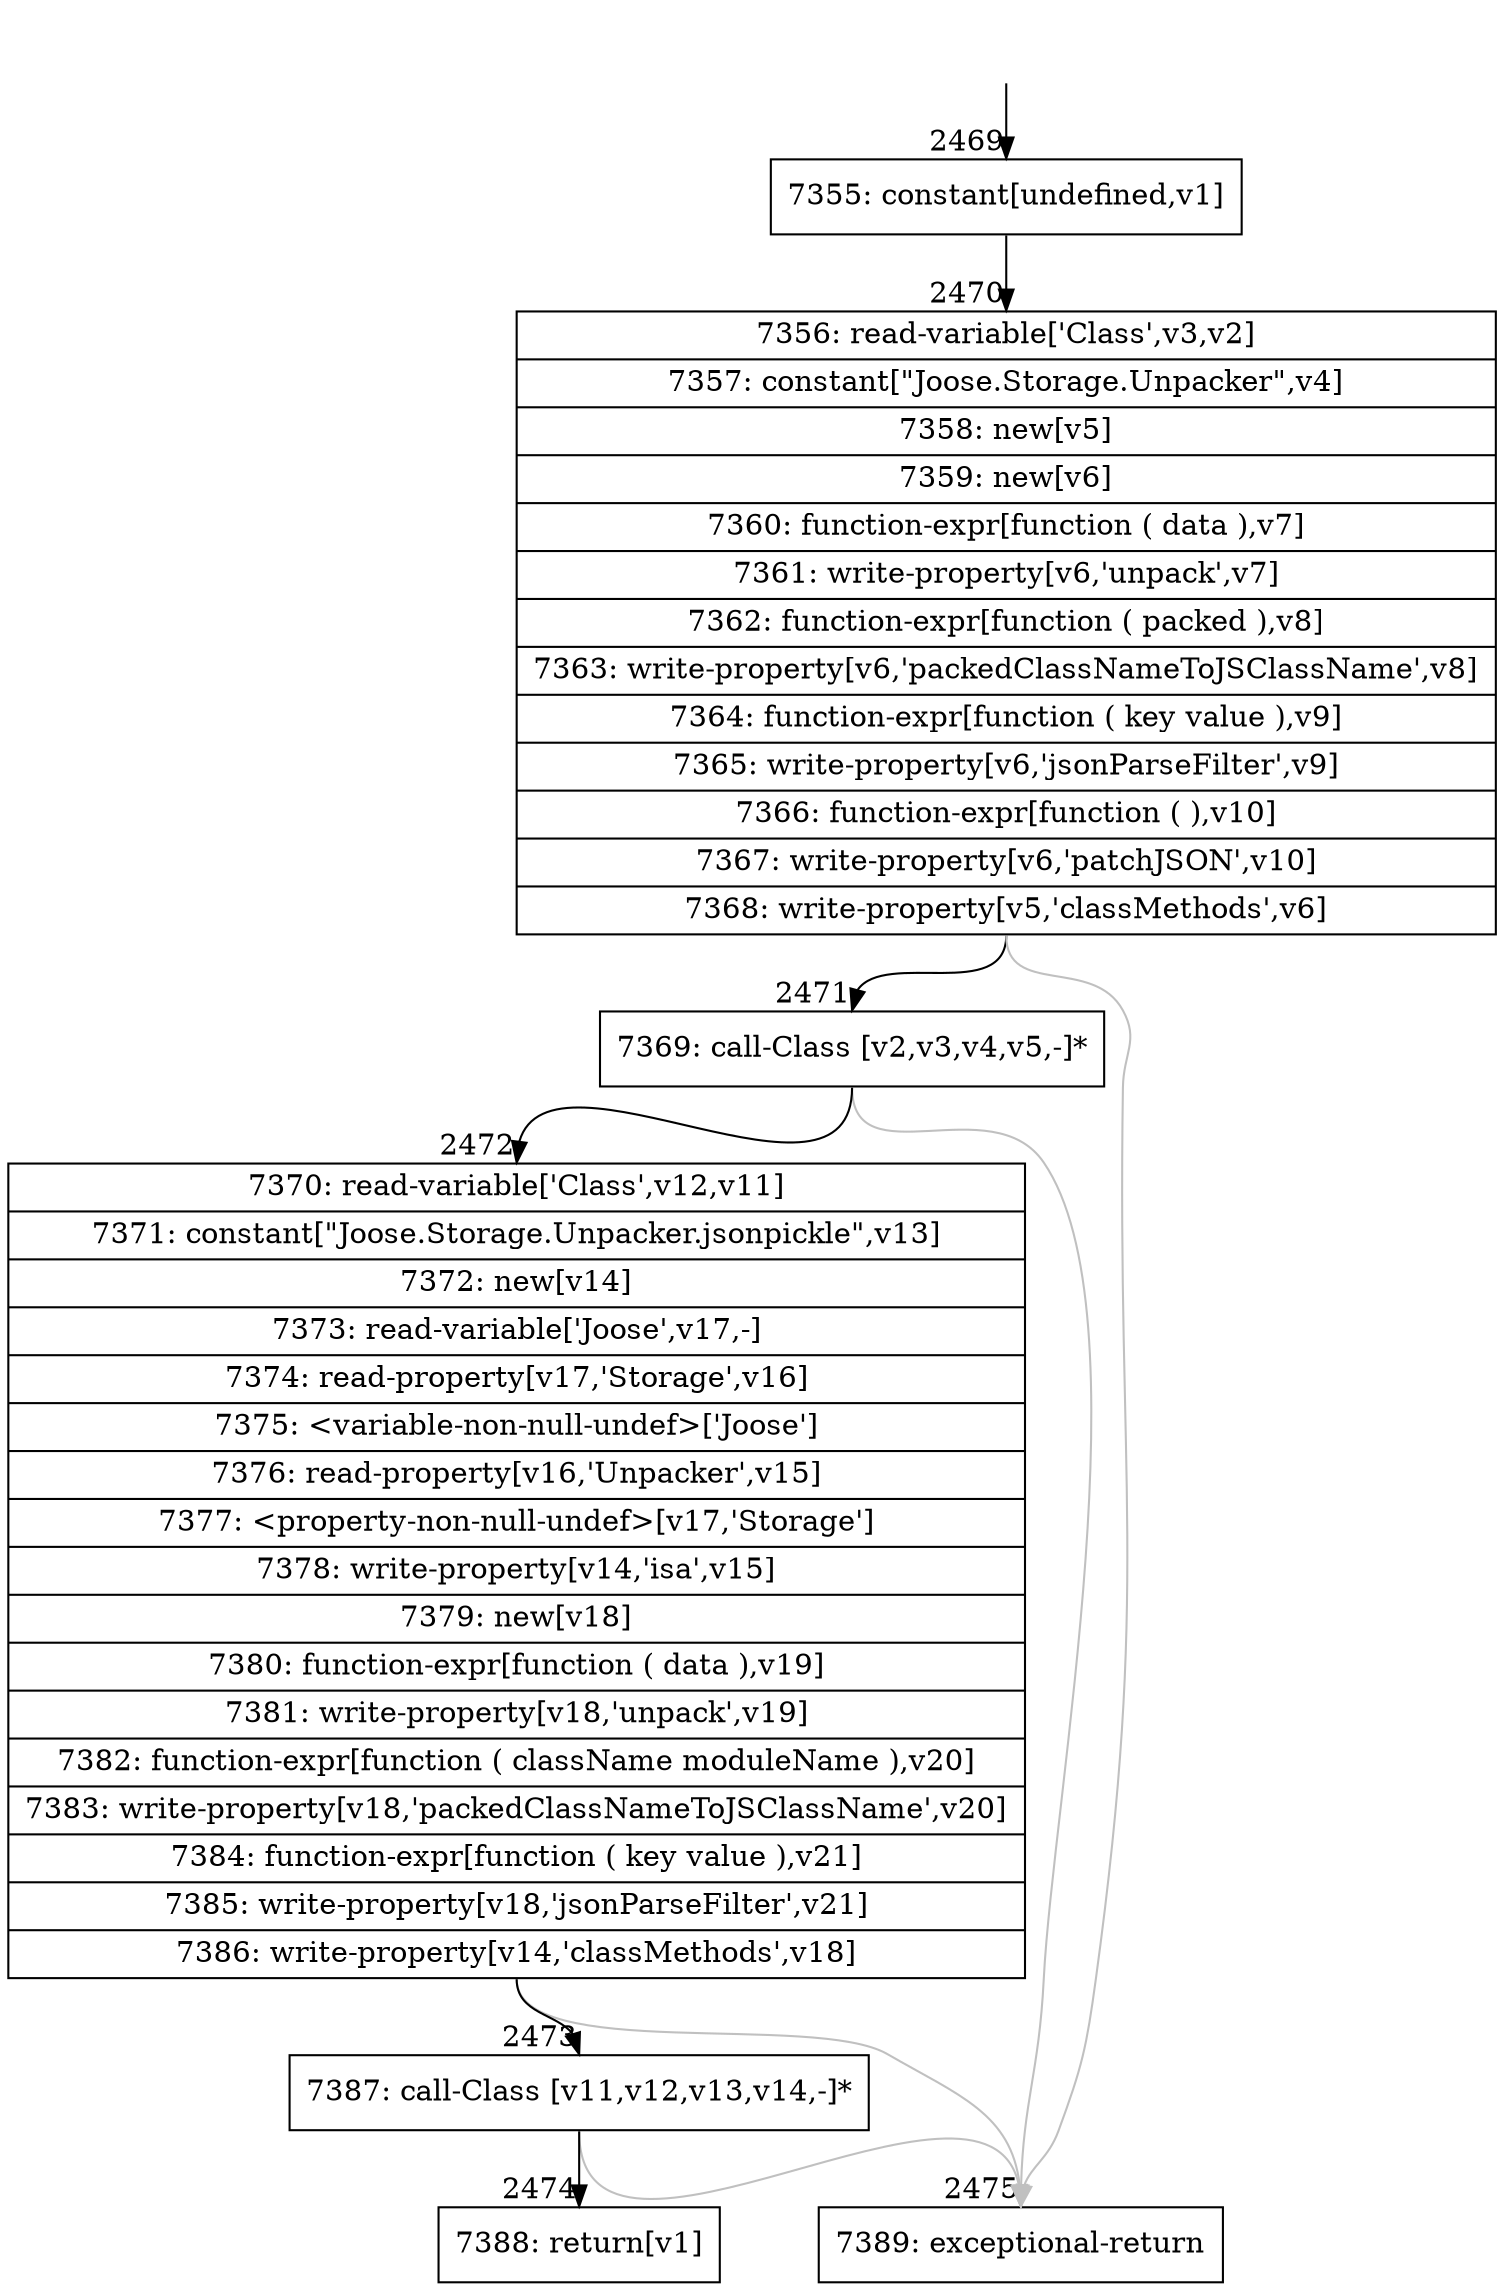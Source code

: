 digraph {
rankdir="TD"
BB_entry260[shape=none,label=""];
BB_entry260 -> BB2469 [tailport=s, headport=n, headlabel="    2469"]
BB2469 [shape=record label="{7355: constant[undefined,v1]}" ] 
BB2469 -> BB2470 [tailport=s, headport=n, headlabel="      2470"]
BB2470 [shape=record label="{7356: read-variable['Class',v3,v2]|7357: constant[\"Joose.Storage.Unpacker\",v4]|7358: new[v5]|7359: new[v6]|7360: function-expr[function ( data ),v7]|7361: write-property[v6,'unpack',v7]|7362: function-expr[function ( packed ),v8]|7363: write-property[v6,'packedClassNameToJSClassName',v8]|7364: function-expr[function ( key value ),v9]|7365: write-property[v6,'jsonParseFilter',v9]|7366: function-expr[function ( ),v10]|7367: write-property[v6,'patchJSON',v10]|7368: write-property[v5,'classMethods',v6]}" ] 
BB2470 -> BB2471 [tailport=s, headport=n, headlabel="      2471"]
BB2470 -> BB2475 [tailport=s, headport=n, color=gray, headlabel="      2475"]
BB2471 [shape=record label="{7369: call-Class [v2,v3,v4,v5,-]*}" ] 
BB2471 -> BB2472 [tailport=s, headport=n, headlabel="      2472"]
BB2471 -> BB2475 [tailport=s, headport=n, color=gray]
BB2472 [shape=record label="{7370: read-variable['Class',v12,v11]|7371: constant[\"Joose.Storage.Unpacker.jsonpickle\",v13]|7372: new[v14]|7373: read-variable['Joose',v17,-]|7374: read-property[v17,'Storage',v16]|7375: \<variable-non-null-undef\>['Joose']|7376: read-property[v16,'Unpacker',v15]|7377: \<property-non-null-undef\>[v17,'Storage']|7378: write-property[v14,'isa',v15]|7379: new[v18]|7380: function-expr[function ( data ),v19]|7381: write-property[v18,'unpack',v19]|7382: function-expr[function ( className moduleName ),v20]|7383: write-property[v18,'packedClassNameToJSClassName',v20]|7384: function-expr[function ( key value ),v21]|7385: write-property[v18,'jsonParseFilter',v21]|7386: write-property[v14,'classMethods',v18]}" ] 
BB2472 -> BB2473 [tailport=s, headport=n, headlabel="      2473"]
BB2472 -> BB2475 [tailport=s, headport=n, color=gray]
BB2473 [shape=record label="{7387: call-Class [v11,v12,v13,v14,-]*}" ] 
BB2473 -> BB2474 [tailport=s, headport=n, headlabel="      2474"]
BB2473 -> BB2475 [tailport=s, headport=n, color=gray]
BB2474 [shape=record label="{7388: return[v1]}" ] 
BB2475 [shape=record label="{7389: exceptional-return}" ] 
//#$~ 2870
}
